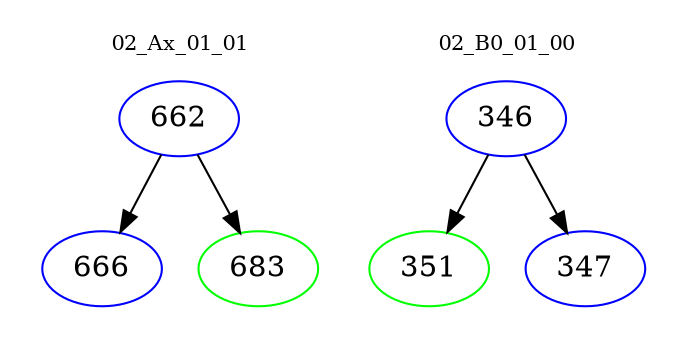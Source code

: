 digraph{
subgraph cluster_0 {
color = white
label = "02_Ax_01_01";
fontsize=10;
T0_662 [label="662", color="blue"]
T0_662 -> T0_666 [color="black"]
T0_666 [label="666", color="blue"]
T0_662 -> T0_683 [color="black"]
T0_683 [label="683", color="green"]
}
subgraph cluster_1 {
color = white
label = "02_B0_01_00";
fontsize=10;
T1_346 [label="346", color="blue"]
T1_346 -> T1_351 [color="black"]
T1_351 [label="351", color="green"]
T1_346 -> T1_347 [color="black"]
T1_347 [label="347", color="blue"]
}
}
